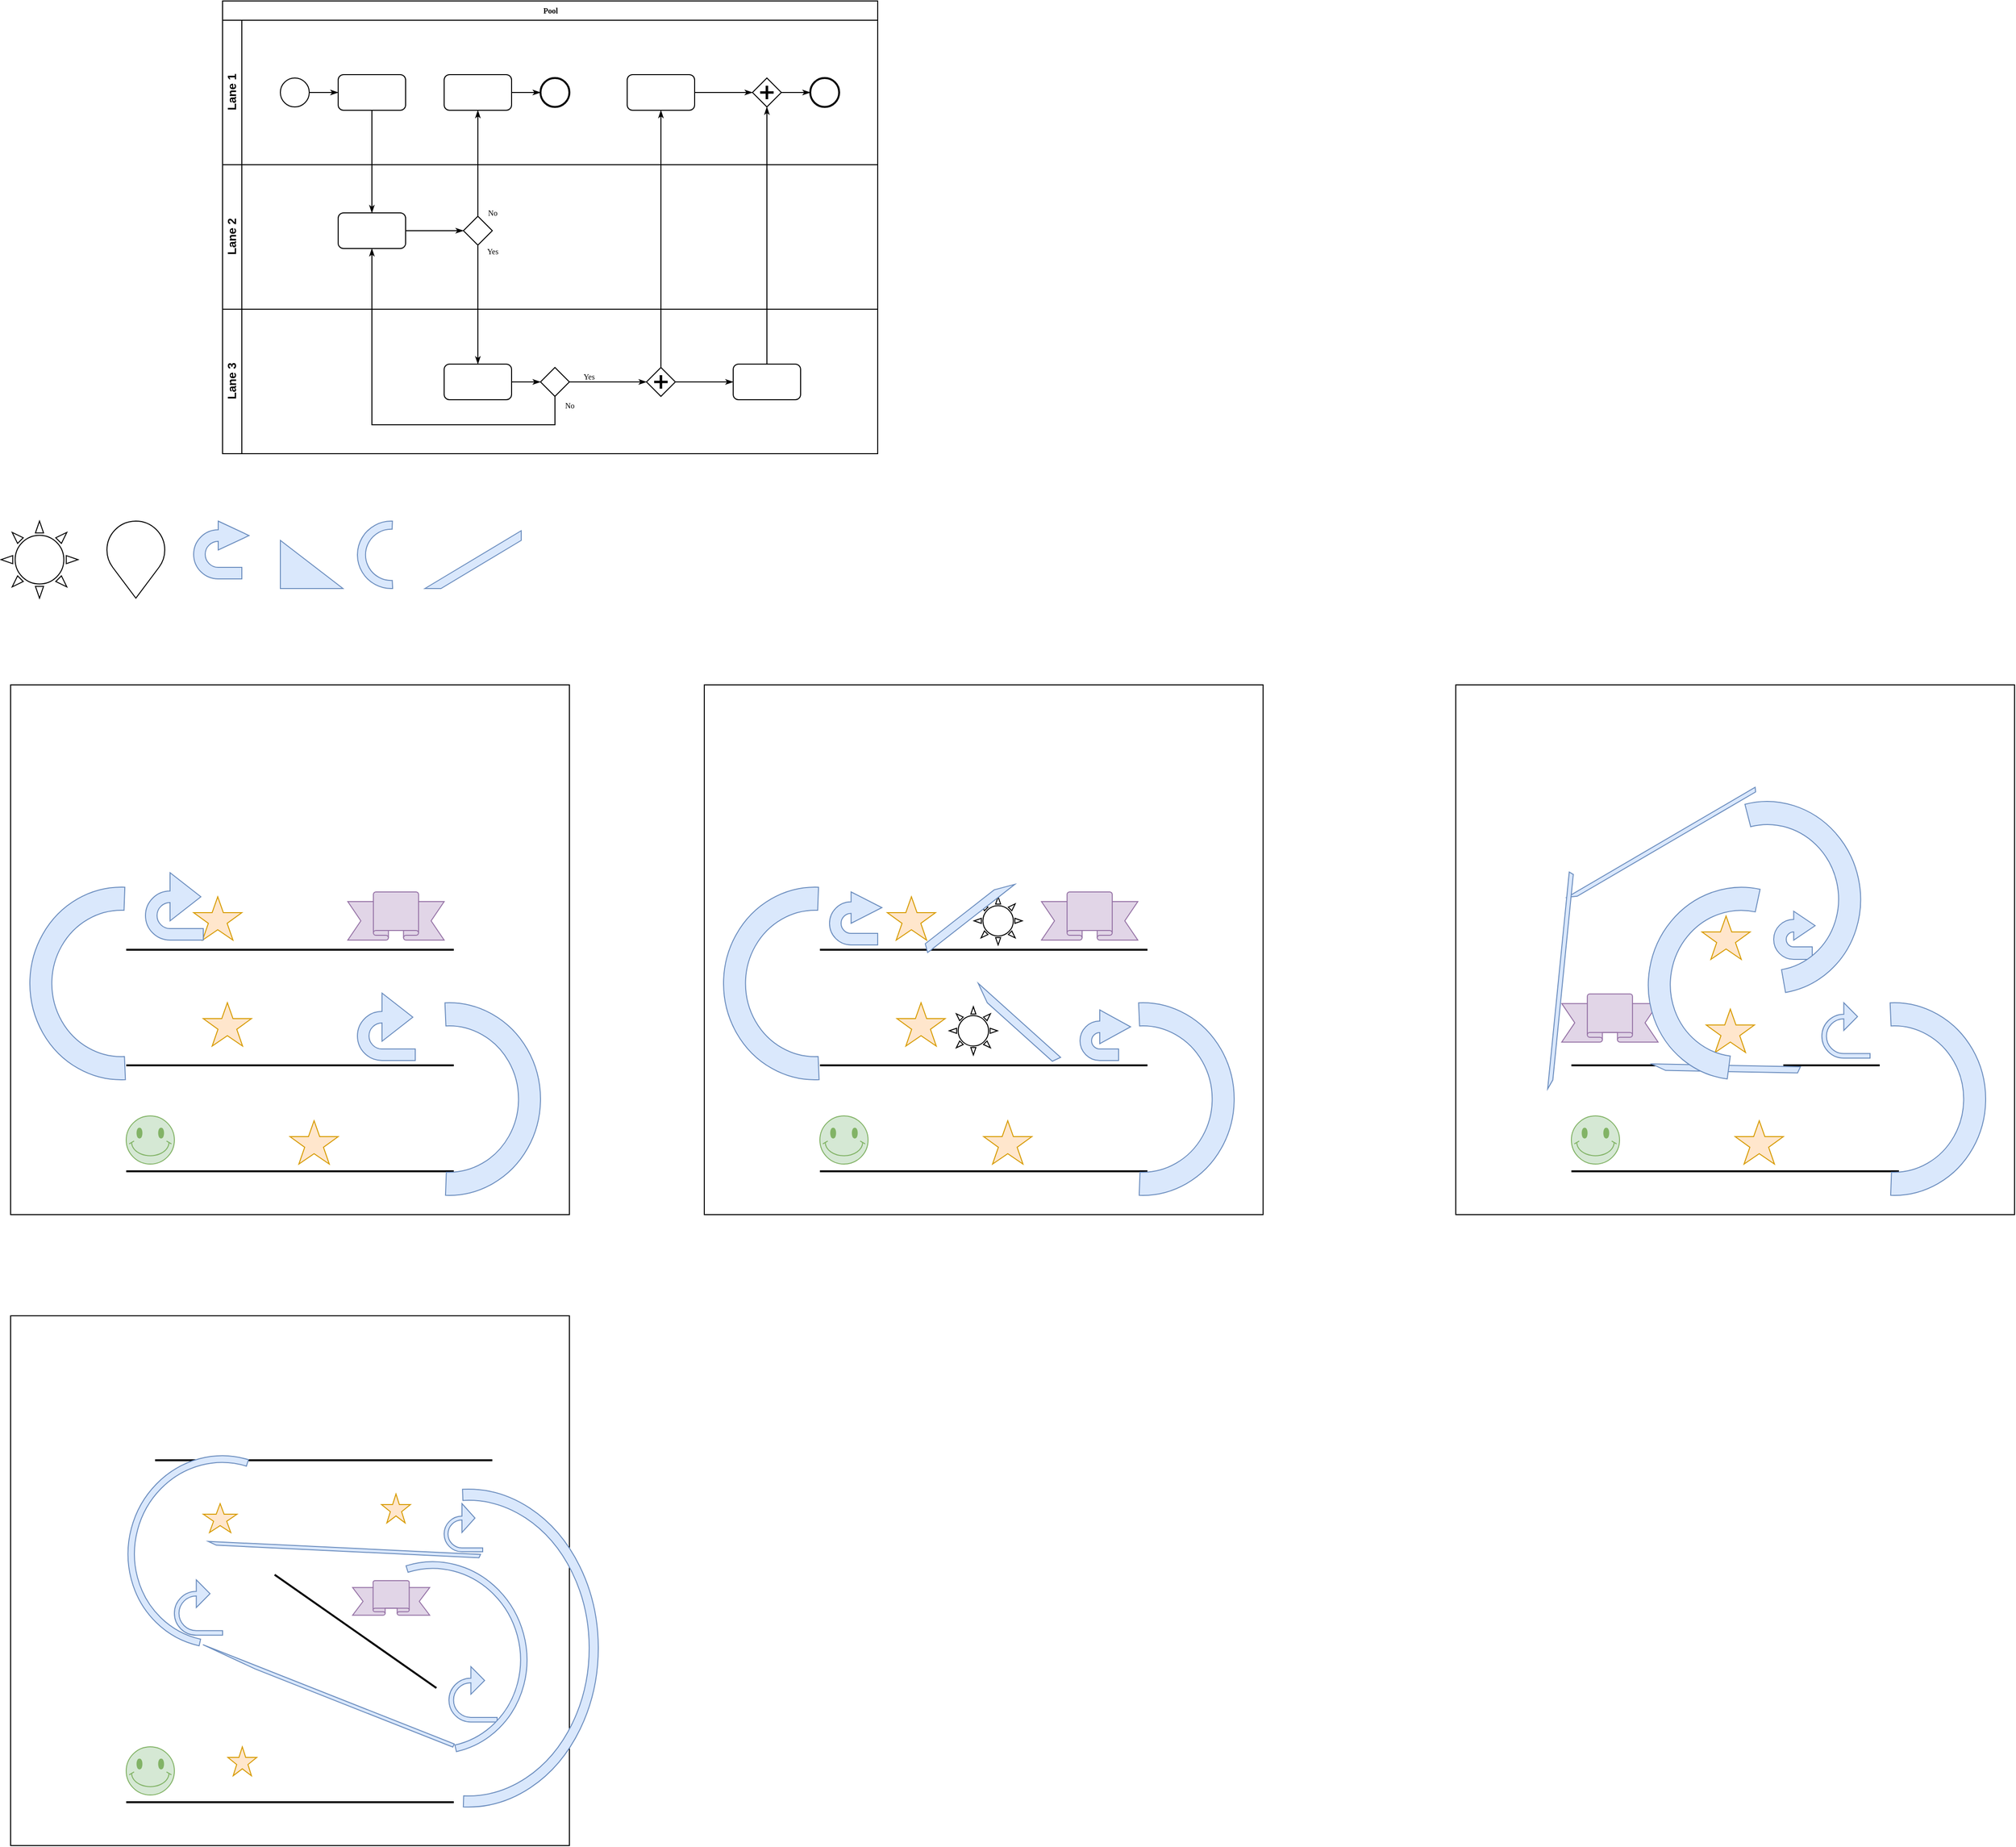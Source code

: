 <mxfile version="20.0.1" type="github">
  <diagram name="Page-1" id="c7488fd3-1785-93aa-aadb-54a6760d102a">
    <mxGraphModel dx="2118" dy="1435" grid="1" gridSize="10" guides="1" tooltips="1" connect="1" arrows="1" fold="1" page="1" pageScale="1" pageWidth="1100" pageHeight="850" background="none" math="0" shadow="0">
      <root>
        <mxCell id="0" />
        <mxCell id="1" parent="0" />
        <mxCell id="2b4e8129b02d487f-1" value="Pool" style="swimlane;html=1;childLayout=stackLayout;horizontal=1;startSize=20;horizontalStack=0;rounded=0;shadow=0;labelBackgroundColor=none;strokeWidth=1;fontFamily=Verdana;fontSize=8;align=center;" parent="1" vertex="1">
          <mxGeometry x="160" y="-90" width="680" height="470" as="geometry" />
        </mxCell>
        <mxCell id="2b4e8129b02d487f-2" value="Lane 1" style="swimlane;html=1;startSize=20;horizontal=0;" parent="2b4e8129b02d487f-1" vertex="1">
          <mxGeometry y="20" width="680" height="150" as="geometry" />
        </mxCell>
        <mxCell id="2b4e8129b02d487f-18" style="edgeStyle=orthogonalEdgeStyle;rounded=0;html=1;labelBackgroundColor=none;startArrow=none;startFill=0;startSize=5;endArrow=classicThin;endFill=1;endSize=5;jettySize=auto;orthogonalLoop=1;strokeWidth=1;fontFamily=Verdana;fontSize=8" parent="2b4e8129b02d487f-2" source="2b4e8129b02d487f-5" target="2b4e8129b02d487f-6" edge="1">
          <mxGeometry relative="1" as="geometry" />
        </mxCell>
        <mxCell id="2b4e8129b02d487f-5" value="" style="ellipse;whiteSpace=wrap;html=1;rounded=0;shadow=0;labelBackgroundColor=none;strokeWidth=1;fontFamily=Verdana;fontSize=8;align=center;" parent="2b4e8129b02d487f-2" vertex="1">
          <mxGeometry x="60" y="60" width="30" height="30" as="geometry" />
        </mxCell>
        <mxCell id="2b4e8129b02d487f-6" value="" style="rounded=1;whiteSpace=wrap;html=1;shadow=0;labelBackgroundColor=none;strokeWidth=1;fontFamily=Verdana;fontSize=8;align=center;" parent="2b4e8129b02d487f-2" vertex="1">
          <mxGeometry x="120" y="56.5" width="70" height="37" as="geometry" />
        </mxCell>
        <mxCell id="2b4e8129b02d487f-20" style="edgeStyle=orthogonalEdgeStyle;rounded=0;html=1;labelBackgroundColor=none;startArrow=none;startFill=0;startSize=5;endArrow=classicThin;endFill=1;endSize=5;jettySize=auto;orthogonalLoop=1;strokeWidth=1;fontFamily=Verdana;fontSize=8" parent="2b4e8129b02d487f-2" source="2b4e8129b02d487f-7" target="2b4e8129b02d487f-8" edge="1">
          <mxGeometry relative="1" as="geometry" />
        </mxCell>
        <mxCell id="2b4e8129b02d487f-7" value="" style="rounded=1;whiteSpace=wrap;html=1;shadow=0;labelBackgroundColor=none;strokeWidth=1;fontFamily=Verdana;fontSize=8;align=center;" parent="2b4e8129b02d487f-2" vertex="1">
          <mxGeometry x="230" y="56.5" width="70" height="37" as="geometry" />
        </mxCell>
        <mxCell id="2b4e8129b02d487f-8" value="" style="ellipse;whiteSpace=wrap;html=1;rounded=0;shadow=0;labelBackgroundColor=none;strokeWidth=2;fontFamily=Verdana;fontSize=8;align=center;" parent="2b4e8129b02d487f-2" vertex="1">
          <mxGeometry x="330" y="60" width="30" height="30" as="geometry" />
        </mxCell>
        <mxCell id="2b4e8129b02d487f-22" style="edgeStyle=orthogonalEdgeStyle;rounded=0;html=1;entryX=0;entryY=0.5;labelBackgroundColor=none;startArrow=none;startFill=0;startSize=5;endArrow=classicThin;endFill=1;endSize=5;jettySize=auto;orthogonalLoop=1;strokeWidth=1;fontFamily=Verdana;fontSize=8" parent="2b4e8129b02d487f-2" source="2b4e8129b02d487f-9" target="2b4e8129b02d487f-10" edge="1">
          <mxGeometry relative="1" as="geometry" />
        </mxCell>
        <mxCell id="2b4e8129b02d487f-9" value="" style="rounded=1;whiteSpace=wrap;html=1;shadow=0;labelBackgroundColor=none;strokeWidth=1;fontFamily=Verdana;fontSize=8;align=center;" parent="2b4e8129b02d487f-2" vertex="1">
          <mxGeometry x="420" y="56.5" width="70" height="37" as="geometry" />
        </mxCell>
        <mxCell id="2b4e8129b02d487f-23" style="edgeStyle=orthogonalEdgeStyle;rounded=0;html=1;labelBackgroundColor=none;startArrow=none;startFill=0;startSize=5;endArrow=classicThin;endFill=1;endSize=5;jettySize=auto;orthogonalLoop=1;strokeWidth=1;fontFamily=Verdana;fontSize=8" parent="2b4e8129b02d487f-2" source="2b4e8129b02d487f-10" target="2b4e8129b02d487f-11" edge="1">
          <mxGeometry relative="1" as="geometry" />
        </mxCell>
        <mxCell id="2b4e8129b02d487f-10" value="" style="shape=mxgraph.bpmn.shape;html=1;verticalLabelPosition=bottom;labelBackgroundColor=#ffffff;verticalAlign=top;perimeter=rhombusPerimeter;background=gateway;outline=none;symbol=parallelGw;rounded=1;shadow=0;strokeWidth=1;fontFamily=Verdana;fontSize=8;align=center;" parent="2b4e8129b02d487f-2" vertex="1">
          <mxGeometry x="550" y="60" width="30" height="30" as="geometry" />
        </mxCell>
        <mxCell id="2b4e8129b02d487f-11" value="" style="ellipse;whiteSpace=wrap;html=1;rounded=0;shadow=0;labelBackgroundColor=none;strokeWidth=2;fontFamily=Verdana;fontSize=8;align=center;" parent="2b4e8129b02d487f-2" vertex="1">
          <mxGeometry x="610" y="60" width="30" height="30" as="geometry" />
        </mxCell>
        <mxCell id="2b4e8129b02d487f-3" value="Lane 2" style="swimlane;html=1;startSize=20;horizontal=0;" parent="2b4e8129b02d487f-1" vertex="1">
          <mxGeometry y="170" width="680" height="150" as="geometry" />
        </mxCell>
        <mxCell id="2b4e8129b02d487f-26" style="edgeStyle=orthogonalEdgeStyle;rounded=0;html=1;labelBackgroundColor=none;startArrow=none;startFill=0;startSize=5;endArrow=classicThin;endFill=1;endSize=5;jettySize=auto;orthogonalLoop=1;strokeWidth=1;fontFamily=Verdana;fontSize=8" parent="2b4e8129b02d487f-3" source="2b4e8129b02d487f-12" target="2b4e8129b02d487f-13" edge="1">
          <mxGeometry relative="1" as="geometry" />
        </mxCell>
        <mxCell id="2b4e8129b02d487f-12" value="" style="rounded=1;whiteSpace=wrap;html=1;shadow=0;labelBackgroundColor=none;strokeWidth=1;fontFamily=Verdana;fontSize=8;align=center;" parent="2b4e8129b02d487f-3" vertex="1">
          <mxGeometry x="120" y="50.0" width="70" height="37" as="geometry" />
        </mxCell>
        <mxCell id="2b4e8129b02d487f-13" value="" style="strokeWidth=1;html=1;shape=mxgraph.flowchart.decision;whiteSpace=wrap;rounded=1;shadow=0;labelBackgroundColor=none;fontFamily=Verdana;fontSize=8;align=center;" parent="2b4e8129b02d487f-3" vertex="1">
          <mxGeometry x="250" y="53.5" width="30" height="30" as="geometry" />
        </mxCell>
        <mxCell id="2b4e8129b02d487f-4" value="Lane 3" style="swimlane;html=1;startSize=20;horizontal=0;" parent="2b4e8129b02d487f-1" vertex="1">
          <mxGeometry y="320" width="680" height="150" as="geometry" />
        </mxCell>
        <mxCell id="2b4e8129b02d487f-28" style="edgeStyle=orthogonalEdgeStyle;rounded=0;html=1;labelBackgroundColor=none;startArrow=none;startFill=0;startSize=5;endArrow=classicThin;endFill=1;endSize=5;jettySize=auto;orthogonalLoop=1;strokeWidth=1;fontFamily=Verdana;fontSize=8;" parent="2b4e8129b02d487f-4" source="2b4e8129b02d487f-14" target="2b4e8129b02d487f-15" edge="1">
          <mxGeometry relative="1" as="geometry" />
        </mxCell>
        <mxCell id="2b4e8129b02d487f-14" value="" style="rounded=1;whiteSpace=wrap;html=1;shadow=0;labelBackgroundColor=none;strokeWidth=1;fontFamily=Verdana;fontSize=8;align=center;" parent="2b4e8129b02d487f-4" vertex="1">
          <mxGeometry x="230" y="57.0" width="70" height="37" as="geometry" />
        </mxCell>
        <mxCell id="2b4e8129b02d487f-29" value="Yes" style="edgeStyle=orthogonalEdgeStyle;rounded=0;html=1;entryX=0;entryY=0.5;labelBackgroundColor=none;startArrow=none;startFill=0;startSize=5;endArrow=classicThin;endFill=1;endSize=5;jettySize=auto;orthogonalLoop=1;strokeWidth=1;fontFamily=Verdana;fontSize=8" parent="2b4e8129b02d487f-4" source="2b4e8129b02d487f-15" target="2b4e8129b02d487f-16" edge="1">
          <mxGeometry x="-0.501" y="6" relative="1" as="geometry">
            <mxPoint as="offset" />
          </mxGeometry>
        </mxCell>
        <mxCell id="2b4e8129b02d487f-15" value="" style="strokeWidth=1;html=1;shape=mxgraph.flowchart.decision;whiteSpace=wrap;rounded=1;shadow=0;labelBackgroundColor=none;fontFamily=Verdana;fontSize=8;align=center;" parent="2b4e8129b02d487f-4" vertex="1">
          <mxGeometry x="330" y="60.5" width="30" height="30" as="geometry" />
        </mxCell>
        <mxCell id="2b4e8129b02d487f-30" style="edgeStyle=orthogonalEdgeStyle;rounded=0;html=1;labelBackgroundColor=none;startArrow=none;startFill=0;startSize=5;endArrow=classicThin;endFill=1;endSize=5;jettySize=auto;orthogonalLoop=1;strokeColor=#000000;strokeWidth=1;fontFamily=Verdana;fontSize=8;fontColor=#000000;" parent="2b4e8129b02d487f-4" source="2b4e8129b02d487f-16" target="2b4e8129b02d487f-17" edge="1">
          <mxGeometry relative="1" as="geometry" />
        </mxCell>
        <mxCell id="2b4e8129b02d487f-16" value="" style="shape=mxgraph.bpmn.shape;html=1;verticalLabelPosition=bottom;labelBackgroundColor=#ffffff;verticalAlign=top;perimeter=rhombusPerimeter;background=gateway;outline=none;symbol=parallelGw;rounded=1;shadow=0;strokeWidth=1;fontFamily=Verdana;fontSize=8;align=center;" parent="2b4e8129b02d487f-4" vertex="1">
          <mxGeometry x="440" y="60.5" width="30" height="30" as="geometry" />
        </mxCell>
        <mxCell id="2b4e8129b02d487f-17" value="" style="rounded=1;whiteSpace=wrap;html=1;shadow=0;labelBackgroundColor=none;strokeWidth=1;fontFamily=Verdana;fontSize=8;align=center;" parent="2b4e8129b02d487f-4" vertex="1">
          <mxGeometry x="530" y="57" width="70" height="37" as="geometry" />
        </mxCell>
        <mxCell id="2b4e8129b02d487f-24" style="edgeStyle=orthogonalEdgeStyle;rounded=0;html=1;labelBackgroundColor=none;startArrow=none;startFill=0;startSize=5;endArrow=classicThin;endFill=1;endSize=5;jettySize=auto;orthogonalLoop=1;strokeWidth=1;fontFamily=Verdana;fontSize=8" parent="2b4e8129b02d487f-1" source="2b4e8129b02d487f-6" target="2b4e8129b02d487f-12" edge="1">
          <mxGeometry relative="1" as="geometry" />
        </mxCell>
        <mxCell id="2b4e8129b02d487f-25" value="No" style="edgeStyle=orthogonalEdgeStyle;rounded=0;html=1;labelBackgroundColor=none;startArrow=none;startFill=0;startSize=5;endArrow=classicThin;endFill=1;endSize=5;jettySize=auto;orthogonalLoop=1;strokeWidth=1;fontFamily=Verdana;fontSize=8" parent="2b4e8129b02d487f-1" source="2b4e8129b02d487f-13" target="2b4e8129b02d487f-7" edge="1">
          <mxGeometry x="-0.936" y="-15" relative="1" as="geometry">
            <mxPoint as="offset" />
          </mxGeometry>
        </mxCell>
        <mxCell id="2b4e8129b02d487f-27" value="Yes" style="edgeStyle=orthogonalEdgeStyle;rounded=0;html=1;labelBackgroundColor=none;startArrow=none;startFill=0;startSize=5;endArrow=classicThin;endFill=1;endSize=5;jettySize=auto;orthogonalLoop=1;strokeWidth=1;fontFamily=Verdana;fontSize=8" parent="2b4e8129b02d487f-1" source="2b4e8129b02d487f-13" target="2b4e8129b02d487f-14" edge="1">
          <mxGeometry x="-0.895" y="15" relative="1" as="geometry">
            <mxPoint as="offset" />
          </mxGeometry>
        </mxCell>
        <mxCell id="2b4e8129b02d487f-31" style="edgeStyle=orthogonalEdgeStyle;rounded=0;html=1;entryX=0.5;entryY=1;labelBackgroundColor=none;startArrow=none;startFill=0;startSize=5;endArrow=classicThin;endFill=1;endSize=5;jettySize=auto;orthogonalLoop=1;strokeWidth=1;fontFamily=Verdana;fontSize=8" parent="2b4e8129b02d487f-1" source="2b4e8129b02d487f-17" target="2b4e8129b02d487f-10" edge="1">
          <mxGeometry relative="1" as="geometry" />
        </mxCell>
        <mxCell id="2b4e8129b02d487f-32" value="No" style="edgeStyle=orthogonalEdgeStyle;rounded=0;html=1;labelBackgroundColor=none;startArrow=none;startFill=0;startSize=5;endArrow=classicThin;endFill=1;endSize=5;jettySize=auto;orthogonalLoop=1;strokeWidth=1;fontFamily=Verdana;fontSize=8" parent="2b4e8129b02d487f-1" source="2b4e8129b02d487f-15" target="2b4e8129b02d487f-12" edge="1">
          <mxGeometry x="-0.953" y="15" relative="1" as="geometry">
            <Array as="points">
              <mxPoint x="345" y="440" />
              <mxPoint x="155" y="440" />
            </Array>
            <mxPoint as="offset" />
          </mxGeometry>
        </mxCell>
        <mxCell id="2b4e8129b02d487f-33" style="edgeStyle=orthogonalEdgeStyle;rounded=0;html=1;labelBackgroundColor=none;startArrow=none;startFill=0;startSize=5;endArrow=classicThin;endFill=1;endSize=5;jettySize=auto;orthogonalLoop=1;strokeWidth=1;fontFamily=Verdana;fontSize=8" parent="2b4e8129b02d487f-1" source="2b4e8129b02d487f-16" target="2b4e8129b02d487f-9" edge="1">
          <mxGeometry relative="1" as="geometry" />
        </mxCell>
        <mxCell id="yAcTvHBfnp9vPDVO_GiE-1" value="" style="rounded=0;whiteSpace=wrap;html=1;" vertex="1" parent="1">
          <mxGeometry x="-60" y="620" width="580" height="550" as="geometry" />
        </mxCell>
        <mxCell id="yAcTvHBfnp9vPDVO_GiE-6" value="" style="line;strokeWidth=2;html=1;" vertex="1" parent="1">
          <mxGeometry x="60" y="1120" width="340" height="10" as="geometry" />
        </mxCell>
        <mxCell id="yAcTvHBfnp9vPDVO_GiE-7" value="" style="verticalLabelPosition=bottom;verticalAlign=top;html=1;shape=mxgraph.basic.smiley;fillColor=#d5e8d4;strokeColor=#82b366;" vertex="1" parent="1">
          <mxGeometry x="60" y="1067.5" width="50" height="50" as="geometry" />
        </mxCell>
        <mxCell id="yAcTvHBfnp9vPDVO_GiE-8" value="" style="verticalLabelPosition=bottom;verticalAlign=top;html=1;shape=mxgraph.basic.star;fillColor=#ffe6cc;strokeColor=#d79b00;" vertex="1" parent="1">
          <mxGeometry x="230" y="1072.5" width="50" height="45" as="geometry" />
        </mxCell>
        <mxCell id="yAcTvHBfnp9vPDVO_GiE-9" value="" style="verticalLabelPosition=bottom;verticalAlign=top;html=1;shape=mxgraph.basic.orthogonal_triangle;fillColor=#dae8fc;strokeColor=#6c8ebf;" vertex="1" parent="1">
          <mxGeometry x="220" y="470" width="65" height="50" as="geometry" />
        </mxCell>
        <mxCell id="yAcTvHBfnp9vPDVO_GiE-10" value="" style="verticalLabelPosition=bottom;verticalAlign=top;html=1;shape=mxgraph.basic.partConcEllipse;startAngle=0.493;endAngle=0.006;arcWidth=0.24;fillColor=#dae8fc;strokeColor=#6c8ebf;" vertex="1" parent="1">
          <mxGeometry x="300" y="450" width="70" height="70" as="geometry" />
        </mxCell>
        <mxCell id="yAcTvHBfnp9vPDVO_GiE-11" value="" style="verticalLabelPosition=bottom;verticalAlign=top;html=1;shape=mxgraph.basic.banner;fillColor=#e1d5e7;strokeColor=#9673a6;" vertex="1" parent="1">
          <mxGeometry x="290" y="835" width="100" height="50" as="geometry" />
        </mxCell>
        <mxCell id="yAcTvHBfnp9vPDVO_GiE-14" value="" style="verticalLabelPosition=bottom;verticalAlign=top;html=1;shape=mxgraph.basic.star;fillColor=#ffe6cc;strokeColor=#d79b00;" vertex="1" parent="1">
          <mxGeometry x="140" y="950" width="50" height="45" as="geometry" />
        </mxCell>
        <mxCell id="yAcTvHBfnp9vPDVO_GiE-15" value="" style="verticalLabelPosition=bottom;verticalAlign=top;html=1;shape=mxgraph.basic.star;fillColor=#ffe6cc;strokeColor=#d79b00;" vertex="1" parent="1">
          <mxGeometry x="130" y="840" width="50" height="45" as="geometry" />
        </mxCell>
        <mxCell id="yAcTvHBfnp9vPDVO_GiE-18" value="" style="html=1;shadow=0;dashed=0;align=center;verticalAlign=middle;shape=mxgraph.arrows2.uTurnArrow;dy=6;arrowHead=50;dx2=32;fillColor=#dae8fc;strokeColor=#6c8ebf;" vertex="1" parent="1">
          <mxGeometry x="300" y="940" width="60" height="70" as="geometry" />
        </mxCell>
        <mxCell id="yAcTvHBfnp9vPDVO_GiE-19" value="" style="verticalLabelPosition=bottom;verticalAlign=top;html=1;shape=mxgraph.basic.sun" vertex="1" parent="1">
          <mxGeometry x="-70" y="450" width="80" height="80" as="geometry" />
        </mxCell>
        <mxCell id="yAcTvHBfnp9vPDVO_GiE-21" value="" style="verticalLabelPosition=bottom;verticalAlign=top;html=1;shape=mxgraph.basic.drop;rotation=180;" vertex="1" parent="1">
          <mxGeometry x="40" y="450" width="60" height="80" as="geometry" />
        </mxCell>
        <mxCell id="yAcTvHBfnp9vPDVO_GiE-22" value="" style="line;strokeWidth=2;html=1;" vertex="1" parent="1">
          <mxGeometry x="60" y="1010" width="340" height="10" as="geometry" />
        </mxCell>
        <mxCell id="yAcTvHBfnp9vPDVO_GiE-23" value="" style="line;strokeWidth=2;html=1;" vertex="1" parent="1">
          <mxGeometry x="60" y="890" width="340" height="10" as="geometry" />
        </mxCell>
        <mxCell id="yAcTvHBfnp9vPDVO_GiE-25" value="" style="verticalLabelPosition=bottom;verticalAlign=top;html=1;shape=mxgraph.basic.partConcEllipse;startAngle=0.493;endAngle=0.006;arcWidth=0.24;fillColor=#dae8fc;strokeColor=#6c8ebf;rotation=180;" vertex="1" parent="1">
          <mxGeometry x="300" y="950" width="190" height="200" as="geometry" />
        </mxCell>
        <mxCell id="yAcTvHBfnp9vPDVO_GiE-26" value="" style="verticalLabelPosition=bottom;verticalAlign=top;html=1;shape=mxgraph.basic.partConcEllipse;startAngle=0.493;endAngle=0.006;arcWidth=0.24;fillColor=#dae8fc;strokeColor=#6c8ebf;rotation=0;" vertex="1" parent="1">
          <mxGeometry x="-40" y="830" width="190" height="200" as="geometry" />
        </mxCell>
        <mxCell id="yAcTvHBfnp9vPDVO_GiE-27" value="" style="html=1;shadow=0;dashed=0;align=center;verticalAlign=middle;shape=mxgraph.arrows2.uTurnArrow;dy=6;arrowHead=50;dx2=32;fillColor=#dae8fc;strokeColor=#6c8ebf;" vertex="1" parent="1">
          <mxGeometry x="80" y="815" width="60" height="70" as="geometry" />
        </mxCell>
        <mxCell id="yAcTvHBfnp9vPDVO_GiE-28" value="" style="html=1;shadow=0;dashed=0;align=center;verticalAlign=middle;shape=mxgraph.arrows2.uTurnArrow;dy=6;arrowHead=30;dx2=32;fillColor=#dae8fc;strokeColor=#6c8ebf;" vertex="1" parent="1">
          <mxGeometry x="130" y="450" width="50" height="60" as="geometry" />
        </mxCell>
        <mxCell id="yAcTvHBfnp9vPDVO_GiE-29" value="" style="verticalLabelPosition=bottom;verticalAlign=top;html=1;shape=mxgraph.basic.diag_stripe;dx=10;fillColor=#dae8fc;strokeColor=#6c8ebf;" vertex="1" parent="1">
          <mxGeometry x="370" y="460" width="100" height="60" as="geometry" />
        </mxCell>
        <mxCell id="yAcTvHBfnp9vPDVO_GiE-31" value="" style="rounded=0;whiteSpace=wrap;html=1;" vertex="1" parent="1">
          <mxGeometry x="660" y="620" width="580" height="550" as="geometry" />
        </mxCell>
        <mxCell id="yAcTvHBfnp9vPDVO_GiE-32" value="" style="line;strokeWidth=2;html=1;" vertex="1" parent="1">
          <mxGeometry x="780" y="1120" width="340" height="10" as="geometry" />
        </mxCell>
        <mxCell id="yAcTvHBfnp9vPDVO_GiE-33" value="" style="verticalLabelPosition=bottom;verticalAlign=top;html=1;shape=mxgraph.basic.smiley;fillColor=#d5e8d4;strokeColor=#82b366;" vertex="1" parent="1">
          <mxGeometry x="780" y="1067.5" width="50" height="50" as="geometry" />
        </mxCell>
        <mxCell id="yAcTvHBfnp9vPDVO_GiE-34" value="" style="verticalLabelPosition=bottom;verticalAlign=top;html=1;shape=mxgraph.basic.star;fillColor=#ffe6cc;strokeColor=#d79b00;" vertex="1" parent="1">
          <mxGeometry x="950" y="1072.5" width="50" height="45" as="geometry" />
        </mxCell>
        <mxCell id="yAcTvHBfnp9vPDVO_GiE-35" value="" style="verticalLabelPosition=bottom;verticalAlign=top;html=1;shape=mxgraph.basic.banner;fillColor=#e1d5e7;strokeColor=#9673a6;" vertex="1" parent="1">
          <mxGeometry x="1010" y="835" width="100" height="50" as="geometry" />
        </mxCell>
        <mxCell id="yAcTvHBfnp9vPDVO_GiE-36" value="" style="verticalLabelPosition=bottom;verticalAlign=top;html=1;shape=mxgraph.basic.star;fillColor=#ffe6cc;strokeColor=#d79b00;" vertex="1" parent="1">
          <mxGeometry x="860" y="950" width="50" height="45" as="geometry" />
        </mxCell>
        <mxCell id="yAcTvHBfnp9vPDVO_GiE-37" value="" style="verticalLabelPosition=bottom;verticalAlign=top;html=1;shape=mxgraph.basic.star;fillColor=#ffe6cc;strokeColor=#d79b00;" vertex="1" parent="1">
          <mxGeometry x="850" y="840" width="50" height="45" as="geometry" />
        </mxCell>
        <mxCell id="yAcTvHBfnp9vPDVO_GiE-38" value="" style="html=1;shadow=0;dashed=0;align=center;verticalAlign=middle;shape=mxgraph.arrows2.uTurnArrow;dy=6;arrowHead=35;dx2=32;fillColor=#dae8fc;strokeColor=#6c8ebf;" vertex="1" parent="1">
          <mxGeometry x="1050" y="957.5" width="40" height="52.5" as="geometry" />
        </mxCell>
        <mxCell id="yAcTvHBfnp9vPDVO_GiE-39" value="" style="line;strokeWidth=2;html=1;" vertex="1" parent="1">
          <mxGeometry x="780" y="1010" width="340" height="10" as="geometry" />
        </mxCell>
        <mxCell id="yAcTvHBfnp9vPDVO_GiE-40" value="" style="line;strokeWidth=2;html=1;" vertex="1" parent="1">
          <mxGeometry x="780" y="890" width="340" height="10" as="geometry" />
        </mxCell>
        <mxCell id="yAcTvHBfnp9vPDVO_GiE-41" value="" style="verticalLabelPosition=bottom;verticalAlign=top;html=1;shape=mxgraph.basic.partConcEllipse;startAngle=0.493;endAngle=0.006;arcWidth=0.24;fillColor=#dae8fc;strokeColor=#6c8ebf;rotation=180;" vertex="1" parent="1">
          <mxGeometry x="1020" y="950" width="190" height="200" as="geometry" />
        </mxCell>
        <mxCell id="yAcTvHBfnp9vPDVO_GiE-42" value="" style="verticalLabelPosition=bottom;verticalAlign=top;html=1;shape=mxgraph.basic.partConcEllipse;startAngle=0.493;endAngle=0.006;arcWidth=0.24;fillColor=#dae8fc;strokeColor=#6c8ebf;rotation=0;" vertex="1" parent="1">
          <mxGeometry x="680" y="830" width="190" height="200" as="geometry" />
        </mxCell>
        <mxCell id="yAcTvHBfnp9vPDVO_GiE-43" value="" style="html=1;shadow=0;dashed=0;align=center;verticalAlign=middle;shape=mxgraph.arrows2.uTurnArrow;dy=6;arrowHead=32.5;dx2=32;fillColor=#dae8fc;strokeColor=#6c8ebf;" vertex="1" parent="1">
          <mxGeometry x="790" y="835" width="50" height="55" as="geometry" />
        </mxCell>
        <mxCell id="yAcTvHBfnp9vPDVO_GiE-44" value="" style="verticalLabelPosition=bottom;verticalAlign=top;html=1;shape=mxgraph.basic.sun" vertex="1" parent="1">
          <mxGeometry x="914.3" y="954.16" width="50" height="50" as="geometry" />
        </mxCell>
        <mxCell id="yAcTvHBfnp9vPDVO_GiE-45" value="" style="verticalLabelPosition=bottom;verticalAlign=top;html=1;shape=mxgraph.basic.diag_stripe;dx=10;fillColor=#dae8fc;strokeColor=#6c8ebf;rotation=65;" vertex="1" parent="1">
          <mxGeometry x="934.22" y="945.83" width="105.78" height="45" as="geometry" />
        </mxCell>
        <mxCell id="yAcTvHBfnp9vPDVO_GiE-46" value="" style="verticalLabelPosition=bottom;verticalAlign=top;html=1;shape=mxgraph.basic.sun;rotation=180;" vertex="1" parent="1">
          <mxGeometry x="940" y="840.0" width="50" height="50" as="geometry" />
        </mxCell>
        <mxCell id="yAcTvHBfnp9vPDVO_GiE-47" value="" style="verticalLabelPosition=bottom;verticalAlign=top;html=1;shape=mxgraph.basic.diag_stripe;dx=10;fillColor=#dae8fc;strokeColor=#6c8ebf;rotation=-195;" vertex="1" parent="1">
          <mxGeometry x="884.22" y="840.0" width="105.78" height="45" as="geometry" />
        </mxCell>
        <mxCell id="yAcTvHBfnp9vPDVO_GiE-48" value="" style="rounded=0;whiteSpace=wrap;html=1;" vertex="1" parent="1">
          <mxGeometry x="1440" y="620" width="580" height="550" as="geometry" />
        </mxCell>
        <mxCell id="yAcTvHBfnp9vPDVO_GiE-49" value="" style="line;strokeWidth=2;html=1;" vertex="1" parent="1">
          <mxGeometry x="1560" y="1120" width="340" height="10" as="geometry" />
        </mxCell>
        <mxCell id="yAcTvHBfnp9vPDVO_GiE-50" value="" style="verticalLabelPosition=bottom;verticalAlign=top;html=1;shape=mxgraph.basic.smiley;fillColor=#d5e8d4;strokeColor=#82b366;" vertex="1" parent="1">
          <mxGeometry x="1560" y="1067.5" width="50" height="50" as="geometry" />
        </mxCell>
        <mxCell id="yAcTvHBfnp9vPDVO_GiE-51" value="" style="verticalLabelPosition=bottom;verticalAlign=top;html=1;shape=mxgraph.basic.star;fillColor=#ffe6cc;strokeColor=#d79b00;" vertex="1" parent="1">
          <mxGeometry x="1730" y="1072.5" width="50" height="45" as="geometry" />
        </mxCell>
        <mxCell id="yAcTvHBfnp9vPDVO_GiE-52" value="" style="verticalLabelPosition=bottom;verticalAlign=top;html=1;shape=mxgraph.basic.banner;fillColor=#e1d5e7;strokeColor=#9673a6;" vertex="1" parent="1">
          <mxGeometry x="1550" y="940.83" width="100" height="50" as="geometry" />
        </mxCell>
        <mxCell id="yAcTvHBfnp9vPDVO_GiE-53" value="" style="verticalLabelPosition=bottom;verticalAlign=top;html=1;shape=mxgraph.basic.star;fillColor=#ffe6cc;strokeColor=#d79b00;" vertex="1" parent="1">
          <mxGeometry x="1700" y="956.66" width="50" height="45" as="geometry" />
        </mxCell>
        <mxCell id="yAcTvHBfnp9vPDVO_GiE-54" value="" style="verticalLabelPosition=bottom;verticalAlign=top;html=1;shape=mxgraph.basic.star;fillColor=#ffe6cc;strokeColor=#d79b00;" vertex="1" parent="1">
          <mxGeometry x="1695.57" y="860" width="50" height="45" as="geometry" />
        </mxCell>
        <mxCell id="yAcTvHBfnp9vPDVO_GiE-55" value="" style="html=1;shadow=0;dashed=0;align=center;verticalAlign=middle;shape=mxgraph.arrows2.uTurnArrow;dy=2.38;arrowHead=28.75;dx2=14.25;fillColor=#dae8fc;strokeColor=#6c8ebf;" vertex="1" parent="1">
          <mxGeometry x="1820" y="950" width="50" height="57.5" as="geometry" />
        </mxCell>
        <mxCell id="yAcTvHBfnp9vPDVO_GiE-56" value="" style="line;strokeWidth=2;html=1;" vertex="1" parent="1">
          <mxGeometry x="1560" y="1010" width="100" height="10" as="geometry" />
        </mxCell>
        <mxCell id="yAcTvHBfnp9vPDVO_GiE-58" value="" style="verticalLabelPosition=bottom;verticalAlign=top;html=1;shape=mxgraph.basic.partConcEllipse;startAngle=0.493;endAngle=0.006;arcWidth=0.24;fillColor=#dae8fc;strokeColor=#6c8ebf;rotation=180;" vertex="1" parent="1">
          <mxGeometry x="1800" y="950" width="190" height="200" as="geometry" />
        </mxCell>
        <mxCell id="yAcTvHBfnp9vPDVO_GiE-65" value="" style="line;strokeWidth=2;html=1;" vertex="1" parent="1">
          <mxGeometry x="1780" y="1010" width="100" height="10" as="geometry" />
        </mxCell>
        <mxCell id="yAcTvHBfnp9vPDVO_GiE-66" value="" style="verticalLabelPosition=bottom;verticalAlign=top;html=1;shape=mxgraph.basic.diag_stripe;dx=10;fillColor=#dae8fc;strokeColor=#6c8ebf;rotation=25;" vertex="1" parent="1">
          <mxGeometry x="1650" y="983.69" width="141.14" height="62.63" as="geometry" />
        </mxCell>
        <mxCell id="yAcTvHBfnp9vPDVO_GiE-67" value="" style="verticalLabelPosition=bottom;verticalAlign=top;html=1;shape=mxgraph.basic.diag_stripe;dx=10;fillColor=#dae8fc;strokeColor=#6c8ebf;rotation=-6;" vertex="1" parent="1">
          <mxGeometry x="1550" y="736.84" width="206.17" height="93.16" as="geometry" />
        </mxCell>
        <mxCell id="yAcTvHBfnp9vPDVO_GiE-68" value="" style="verticalLabelPosition=bottom;verticalAlign=top;html=1;shape=mxgraph.basic.partConcEllipse;startAngle=0.493;endAngle=0.006;arcWidth=0.24;fillColor=#dae8fc;strokeColor=#6c8ebf;rotation=10;" vertex="1" parent="1">
          <mxGeometry x="1640" y="830" width="190" height="200" as="geometry" />
        </mxCell>
        <mxCell id="yAcTvHBfnp9vPDVO_GiE-69" value="" style="html=1;shadow=0;dashed=0;align=center;verticalAlign=middle;shape=mxgraph.arrows2.uTurnArrow;dy=6.5;arrowHead=30;dx2=22.25;fillColor=#dae8fc;strokeColor=#6c8ebf;" vertex="1" parent="1">
          <mxGeometry x="1770" y="855" width="40" height="50" as="geometry" />
        </mxCell>
        <mxCell id="yAcTvHBfnp9vPDVO_GiE-70" value="" style="verticalLabelPosition=bottom;verticalAlign=top;html=1;shape=mxgraph.basic.diag_stripe;dx=10;fillColor=#dae8fc;strokeColor=#6c8ebf;rotation=-150;direction=south;" vertex="1" parent="1">
          <mxGeometry x="1500.005" y="823.825" width="93.16" height="206.17" as="geometry" />
        </mxCell>
        <mxCell id="yAcTvHBfnp9vPDVO_GiE-71" value="" style="verticalLabelPosition=bottom;verticalAlign=top;html=1;shape=mxgraph.basic.partConcEllipse;startAngle=0.493;endAngle=0.006;arcWidth=0.24;fillColor=#dae8fc;strokeColor=#6c8ebf;rotation=-192;" vertex="1" parent="1">
          <mxGeometry x="1670" y="740.83" width="190" height="200" as="geometry" />
        </mxCell>
        <mxCell id="yAcTvHBfnp9vPDVO_GiE-72" value="" style="rounded=0;whiteSpace=wrap;html=1;" vertex="1" parent="1">
          <mxGeometry x="-60" y="1275" width="580" height="550" as="geometry" />
        </mxCell>
        <mxCell id="yAcTvHBfnp9vPDVO_GiE-73" value="" style="line;strokeWidth=2;html=1;" vertex="1" parent="1">
          <mxGeometry x="60" y="1775" width="340" height="10" as="geometry" />
        </mxCell>
        <mxCell id="yAcTvHBfnp9vPDVO_GiE-74" value="" style="verticalLabelPosition=bottom;verticalAlign=top;html=1;shape=mxgraph.basic.smiley;fillColor=#d5e8d4;strokeColor=#82b366;" vertex="1" parent="1">
          <mxGeometry x="60" y="1722.5" width="50" height="50" as="geometry" />
        </mxCell>
        <mxCell id="yAcTvHBfnp9vPDVO_GiE-75" value="" style="verticalLabelPosition=bottom;verticalAlign=top;html=1;shape=mxgraph.basic.star;fillColor=#ffe6cc;strokeColor=#d79b00;" vertex="1" parent="1">
          <mxGeometry x="325" y="1460" width="30" height="30" as="geometry" />
        </mxCell>
        <mxCell id="yAcTvHBfnp9vPDVO_GiE-76" value="" style="verticalLabelPosition=bottom;verticalAlign=top;html=1;shape=mxgraph.basic.banner;fillColor=#e1d5e7;strokeColor=#9673a6;" vertex="1" parent="1">
          <mxGeometry x="295" y="1550" width="80" height="35.83" as="geometry" />
        </mxCell>
        <mxCell id="yAcTvHBfnp9vPDVO_GiE-77" value="" style="verticalLabelPosition=bottom;verticalAlign=top;html=1;shape=mxgraph.basic.star;fillColor=#ffe6cc;strokeColor=#d79b00;" vertex="1" parent="1">
          <mxGeometry x="165.51" y="1722.5" width="30" height="30" as="geometry" />
        </mxCell>
        <mxCell id="yAcTvHBfnp9vPDVO_GiE-78" value="" style="verticalLabelPosition=bottom;verticalAlign=top;html=1;shape=mxgraph.basic.star;fillColor=#ffe6cc;strokeColor=#d79b00;" vertex="1" parent="1">
          <mxGeometry x="140" y="1470" width="35" height="30" as="geometry" />
        </mxCell>
        <mxCell id="yAcTvHBfnp9vPDVO_GiE-79" value="" style="html=1;shadow=0;dashed=0;align=center;verticalAlign=middle;shape=mxgraph.arrows2.uTurnArrow;dy=2.38;arrowHead=28.75;dx2=14.25;fillColor=#dae8fc;strokeColor=#6c8ebf;" vertex="1" parent="1">
          <mxGeometry x="395" y="1639.22" width="50" height="57.5" as="geometry" />
        </mxCell>
        <mxCell id="yAcTvHBfnp9vPDVO_GiE-80" value="" style="line;strokeWidth=2;html=1;" vertex="1" parent="1">
          <mxGeometry x="90" y="1420" width="350" height="10" as="geometry" />
        </mxCell>
        <mxCell id="yAcTvHBfnp9vPDVO_GiE-81" value="" style="verticalLabelPosition=bottom;verticalAlign=top;html=1;shape=mxgraph.basic.partConcEllipse;startAngle=0.493;endAngle=0.006;arcWidth=0.07;fillColor=#dae8fc;strokeColor=#6c8ebf;rotation=180;" vertex="1" parent="1">
          <mxGeometry x="280" y="1455" width="270" height="330" as="geometry" />
        </mxCell>
        <mxCell id="yAcTvHBfnp9vPDVO_GiE-82" value="" style="line;strokeWidth=2;html=1;rotation=35;" vertex="1" parent="1">
          <mxGeometry x="195.51" y="1597.61" width="205" height="10" as="geometry" />
        </mxCell>
        <mxCell id="yAcTvHBfnp9vPDVO_GiE-83" value="" style="verticalLabelPosition=bottom;verticalAlign=top;html=1;shape=mxgraph.basic.diag_stripe;dx=10;fillColor=#dae8fc;strokeColor=#6c8ebf;rotation=25;" vertex="1" parent="1">
          <mxGeometry x="155.45" y="1462.4" width="261.94" height="107.19" as="geometry" />
        </mxCell>
        <mxCell id="yAcTvHBfnp9vPDVO_GiE-86" value="" style="html=1;shadow=0;dashed=0;align=center;verticalAlign=middle;shape=mxgraph.arrows2.uTurnArrow;dy=2;arrowHead=30;dx2=13.5;fillColor=#dae8fc;strokeColor=#6c8ebf;" vertex="1" parent="1">
          <mxGeometry x="390" y="1470" width="40" height="50" as="geometry" />
        </mxCell>
        <mxCell id="yAcTvHBfnp9vPDVO_GiE-92" value="" style="verticalLabelPosition=bottom;verticalAlign=top;html=1;shape=mxgraph.basic.partConcEllipse;startAngle=0.493;endAngle=0.006;arcWidth=0.07;fillColor=#dae8fc;strokeColor=#6c8ebf;rotation=15;" vertex="1" parent="1">
          <mxGeometry x="62.16" y="1420" width="190.68" height="200" as="geometry" />
        </mxCell>
        <mxCell id="yAcTvHBfnp9vPDVO_GiE-93" value="" style="verticalLabelPosition=bottom;verticalAlign=top;html=1;shape=mxgraph.basic.diag_stripe;dx=10;fillColor=#dae8fc;strokeColor=#6c8ebf;rotation=25;" vertex="1" parent="1">
          <mxGeometry x="130.05" y="1659.58" width="280" height="16.78" as="geometry" />
        </mxCell>
        <mxCell id="yAcTvHBfnp9vPDVO_GiE-94" value="" style="verticalLabelPosition=bottom;verticalAlign=top;html=1;shape=mxgraph.basic.partConcEllipse;startAngle=0.493;endAngle=0.006;arcWidth=0.07;fillColor=#dae8fc;strokeColor=#6c8ebf;rotation=-195;" vertex="1" parent="1">
          <mxGeometry x="285" y="1530" width="190.68" height="200" as="geometry" />
        </mxCell>
        <mxCell id="yAcTvHBfnp9vPDVO_GiE-95" value="" style="html=1;shadow=0;dashed=0;align=center;verticalAlign=middle;shape=mxgraph.arrows2.uTurnArrow;dy=2.38;arrowHead=28.75;dx2=14.25;fillColor=#dae8fc;strokeColor=#6c8ebf;" vertex="1" parent="1">
          <mxGeometry x="110" y="1549.16" width="50" height="57.5" as="geometry" />
        </mxCell>
      </root>
    </mxGraphModel>
  </diagram>
</mxfile>
